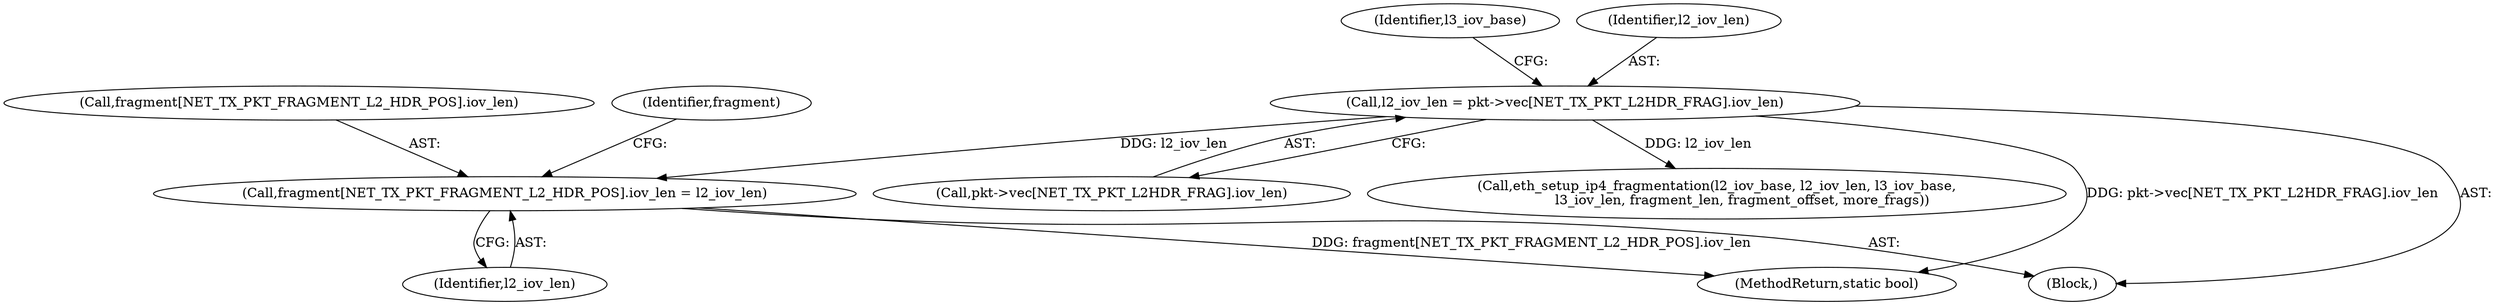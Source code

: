 digraph "0_qemu_ead315e43ea0c2ca3491209c6c8db8ce3f2bbe05@array" {
"1000176" [label="(Call,fragment[NET_TX_PKT_FRAGMENT_L2_HDR_POS].iov_len = l2_iov_len)"];
"1000142" [label="(Call,l2_iov_len = pkt->vec[NET_TX_PKT_L2HDR_FRAG].iov_len)"];
"1000182" [label="(Identifier,l2_iov_len)"];
"1000152" [label="(Identifier,l3_iov_base)"];
"1000243" [label="(MethodReturn,static bool)"];
"1000106" [label="(Block,)"];
"1000177" [label="(Call,fragment[NET_TX_PKT_FRAGMENT_L2_HDR_POS].iov_len)"];
"1000143" [label="(Identifier,l2_iov_len)"];
"1000186" [label="(Identifier,fragment)"];
"1000144" [label="(Call,pkt->vec[NET_TX_PKT_L2HDR_FRAG].iov_len)"];
"1000219" [label="(Call,eth_setup_ip4_fragmentation(l2_iov_base, l2_iov_len, l3_iov_base,\n            l3_iov_len, fragment_len, fragment_offset, more_frags))"];
"1000142" [label="(Call,l2_iov_len = pkt->vec[NET_TX_PKT_L2HDR_FRAG].iov_len)"];
"1000176" [label="(Call,fragment[NET_TX_PKT_FRAGMENT_L2_HDR_POS].iov_len = l2_iov_len)"];
"1000176" -> "1000106"  [label="AST: "];
"1000176" -> "1000182"  [label="CFG: "];
"1000177" -> "1000176"  [label="AST: "];
"1000182" -> "1000176"  [label="AST: "];
"1000186" -> "1000176"  [label="CFG: "];
"1000176" -> "1000243"  [label="DDG: fragment[NET_TX_PKT_FRAGMENT_L2_HDR_POS].iov_len"];
"1000142" -> "1000176"  [label="DDG: l2_iov_len"];
"1000142" -> "1000106"  [label="AST: "];
"1000142" -> "1000144"  [label="CFG: "];
"1000143" -> "1000142"  [label="AST: "];
"1000144" -> "1000142"  [label="AST: "];
"1000152" -> "1000142"  [label="CFG: "];
"1000142" -> "1000243"  [label="DDG: pkt->vec[NET_TX_PKT_L2HDR_FRAG].iov_len"];
"1000142" -> "1000219"  [label="DDG: l2_iov_len"];
}
